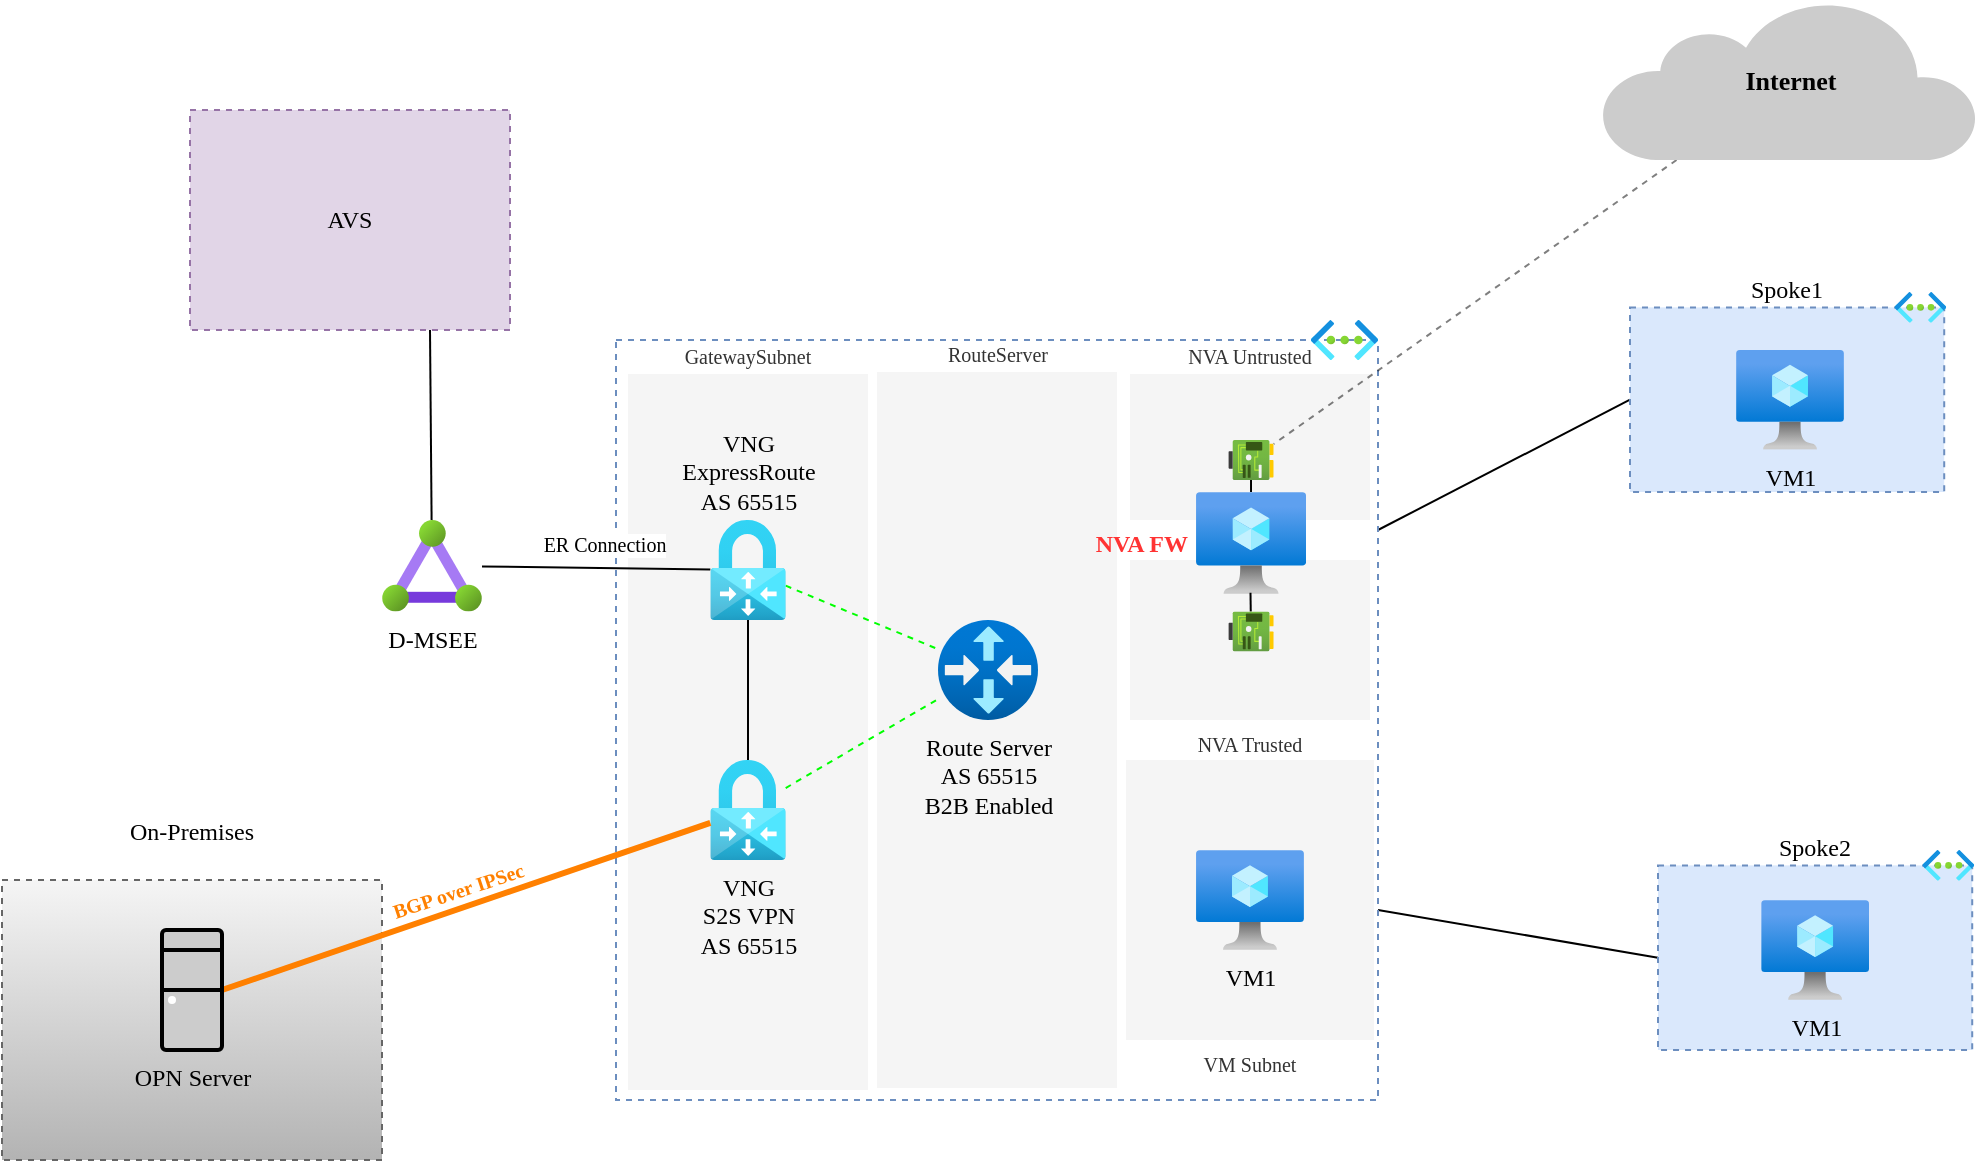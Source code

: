 <mxfile>
    <diagram id="VpP25qrUwimKjWkVQwFB" name="Page-1">
        <mxGraphModel dx="1387" dy="609" grid="1" gridSize="10" guides="1" tooltips="1" connect="1" arrows="1" fold="1" page="1" pageScale="1" pageWidth="1100" pageHeight="850" math="0" shadow="0">
            <root>
                <mxCell id="0"/>
                <mxCell id="1" parent="0"/>
                <mxCell id="73" style="edgeStyle=none;sketch=0;html=1;exitX=1;exitY=0.25;exitDx=0;exitDy=0;entryX=0;entryY=0.5;entryDx=0;entryDy=0;strokeColor=#000000;fontFamily=Verdana;fontSize=10;fontColor=default;endArrow=none;endFill=0;" edge="1" parent="1" source="14" target="33">
                    <mxGeometry relative="1" as="geometry"/>
                </mxCell>
                <mxCell id="74" style="edgeStyle=none;sketch=0;html=1;exitX=1;exitY=0.75;exitDx=0;exitDy=0;strokeColor=#000000;fontFamily=Verdana;fontSize=10;fontColor=default;endArrow=none;endFill=0;entryX=0;entryY=0.5;entryDx=0;entryDy=0;" edge="1" parent="1" source="14" target="39">
                    <mxGeometry relative="1" as="geometry">
                        <mxPoint x="860" y="540" as="targetPoint"/>
                    </mxGeometry>
                </mxCell>
                <mxCell id="14" value="" style="whiteSpace=wrap;html=1;fillColor=none;strokeColor=#6c8ebf;dashed=1;fontFamily=Verdana;" vertex="1" parent="1">
                    <mxGeometry x="357" y="220" width="381" height="380" as="geometry"/>
                </mxCell>
                <mxCell id="66" value="NVA Untrusted" style="whiteSpace=wrap;html=1;labelBackgroundColor=none;strokeColor=none;fontFamily=Verdana;fontColor=#333333;fillColor=#f5f5f5;labelPosition=center;verticalLabelPosition=top;align=center;verticalAlign=bottom;fontSize=10;" vertex="1" parent="1">
                    <mxGeometry x="613.99" y="237" width="120" height="73" as="geometry"/>
                </mxCell>
                <mxCell id="65" value="VM Subnet" style="whiteSpace=wrap;html=1;labelBackgroundColor=none;strokeColor=none;fontFamily=Verdana;fontColor=#333333;fillColor=#f5f5f5;labelPosition=center;verticalLabelPosition=bottom;align=center;verticalAlign=top;fontSize=10;" vertex="1" parent="1">
                    <mxGeometry x="612" y="430" width="123.99" height="140" as="geometry"/>
                </mxCell>
                <mxCell id="61" value="NVA Trusted" style="whiteSpace=wrap;html=1;labelBackgroundColor=none;strokeColor=none;fontFamily=Verdana;fontColor=#333333;fillColor=#f5f5f5;labelPosition=center;verticalLabelPosition=bottom;align=center;verticalAlign=top;fontSize=10;" vertex="1" parent="1">
                    <mxGeometry x="613.99" y="330" width="120" height="80" as="geometry"/>
                </mxCell>
                <mxCell id="60" value="RouteServer" style="whiteSpace=wrap;html=1;labelBackgroundColor=none;strokeColor=none;fontFamily=Verdana;fontColor=#333333;fillColor=#f5f5f5;labelPosition=center;verticalLabelPosition=top;align=center;verticalAlign=bottom;fontSize=10;" vertex="1" parent="1">
                    <mxGeometry x="487.5" y="236" width="120" height="358" as="geometry"/>
                </mxCell>
                <mxCell id="59" value="GatewaySubnet" style="whiteSpace=wrap;html=1;labelBackgroundColor=none;strokeColor=none;fontFamily=Verdana;fontColor=#333333;fillColor=#f5f5f5;labelPosition=center;verticalLabelPosition=top;align=center;verticalAlign=bottom;fontSize=10;" vertex="1" parent="1">
                    <mxGeometry x="363" y="237" width="120" height="358" as="geometry"/>
                </mxCell>
                <mxCell id="15" value="" style="aspect=fixed;html=1;points=[];align=center;image;fontSize=12;image=img/lib/azure2/networking/Virtual_Networks.svg;dashed=1;fontFamily=Verdana;" vertex="1" parent="1">
                    <mxGeometry x="704.5" y="210" width="33.5" height="20" as="geometry"/>
                </mxCell>
                <mxCell id="71" style="edgeStyle=none;sketch=0;html=1;dashed=1;strokeColor=#00FF00;fontFamily=Verdana;fontSize=10;fontColor=default;endArrow=none;endFill=0;" edge="1" parent="1" source="16" target="45">
                    <mxGeometry relative="1" as="geometry"/>
                </mxCell>
                <mxCell id="72" style="edgeStyle=none;sketch=0;html=1;strokeColor=#000000;fontFamily=Verdana;fontSize=10;fontColor=default;endArrow=none;endFill=0;" edge="1" parent="1" source="16" target="17">
                    <mxGeometry relative="1" as="geometry"/>
                </mxCell>
                <mxCell id="16" value="VNG&lt;br&gt;S2S VPN&lt;br&gt;AS 65515" style="aspect=fixed;html=1;points=[];align=center;image;fontSize=12;image=img/lib/azure2/networking/Virtual_Network_Gateways.svg;glass=0;dashed=1;dashPattern=8 8;strokeColor=#E6E6E6;fontColor=#000000;fillColor=#CCCCCC;rounded=0;sketch=1;hachureGap=4;jiggle=2;curveFitting=1;fontFamily=Verdana;labelBackgroundColor=none;" vertex="1" parent="1">
                    <mxGeometry x="404.16" y="430" width="37.68" height="50" as="geometry"/>
                </mxCell>
                <mxCell id="70" style="edgeStyle=none;sketch=0;html=1;fontFamily=Verdana;fontSize=10;fontColor=default;dashed=1;endArrow=none;endFill=0;strokeColor=#00FF00;" edge="1" parent="1" source="17" target="45">
                    <mxGeometry relative="1" as="geometry"/>
                </mxCell>
                <mxCell id="19" value="AVS" style="whiteSpace=wrap;html=1;fillColor=#e1d5e7;strokeColor=#9673a6;dashed=1;fontFamily=Verdana;" vertex="1" parent="1">
                    <mxGeometry x="144" y="105" width="160" height="110" as="geometry"/>
                </mxCell>
                <mxCell id="20" value="On-Premises&lt;br&gt;&lt;br&gt;" style="whiteSpace=wrap;html=1;fillColor=#f5f5f5;strokeColor=#666666;dashed=1;fontFamily=Verdana;gradientColor=#b3b3b3;labelPosition=center;verticalLabelPosition=top;align=center;verticalAlign=bottom;" vertex="1" parent="1">
                    <mxGeometry x="50" y="490" width="190" height="140" as="geometry"/>
                </mxCell>
                <mxCell id="37" value="" style="group" vertex="1" connectable="0" parent="1">
                    <mxGeometry x="864" y="196" width="160" height="100" as="geometry"/>
                </mxCell>
                <mxCell id="33" value="Spoke1" style="whiteSpace=wrap;html=1;fillColor=#dae8fc;strokeColor=#6c8ebf;dashed=1;labelBackgroundColor=none;fontFamily=Verdana;labelPosition=center;verticalLabelPosition=top;align=center;verticalAlign=bottom;" vertex="1" parent="37">
                    <mxGeometry y="7.692" width="157.106" height="92.308" as="geometry"/>
                </mxCell>
                <mxCell id="34" value="" style="aspect=fixed;html=1;points=[];align=center;image;fontSize=12;image=img/lib/azure2/networking/Virtual_Networks.svg;dashed=1;labelBackgroundColor=none;fontFamily=Verdana;fillColor=#7F00FF;" vertex="1" parent="37">
                    <mxGeometry x="132.3" width="25.769" height="15.385" as="geometry"/>
                </mxCell>
                <mxCell id="55" value="VM1" style="aspect=fixed;html=1;points=[];align=center;image;fontSize=12;image=img/lib/azure2/compute/Virtual_Machine.svg;labelBackgroundColor=none;fontFamily=Verdana;fillColor=#7F00FF;" vertex="1" parent="37">
                    <mxGeometry x="53.05" y="28.85" width="53.91" height="50" as="geometry"/>
                </mxCell>
                <mxCell id="38" value="" style="group" vertex="1" connectable="0" parent="1">
                    <mxGeometry x="878" y="475" width="160" height="100" as="geometry"/>
                </mxCell>
                <mxCell id="39" value="Spoke2" style="whiteSpace=wrap;html=1;fillColor=#dae8fc;strokeColor=#6c8ebf;dashed=1;labelBackgroundColor=none;fontFamily=Verdana;labelPosition=center;verticalLabelPosition=top;align=center;verticalAlign=bottom;" vertex="1" parent="38">
                    <mxGeometry y="7.692" width="157.106" height="92.308" as="geometry"/>
                </mxCell>
                <mxCell id="40" value="" style="aspect=fixed;html=1;points=[];align=center;image;fontSize=12;image=img/lib/azure2/networking/Virtual_Networks.svg;dashed=1;labelBackgroundColor=none;fontFamily=Verdana;fillColor=#7F00FF;" vertex="1" parent="38">
                    <mxGeometry x="132.3" width="25.769" height="15.385" as="geometry"/>
                </mxCell>
                <mxCell id="56" value="VM1" style="aspect=fixed;html=1;points=[];align=center;image;fontSize=12;image=img/lib/azure2/compute/Virtual_Machine.svg;labelBackgroundColor=none;fontFamily=Verdana;fillColor=#7F00FF;" vertex="1" parent="38">
                    <mxGeometry x="51.6" y="25" width="53.91" height="50" as="geometry"/>
                </mxCell>
                <mxCell id="45" value="Route Server&lt;br&gt;AS 65515&lt;br&gt;B2B Enabled" style="aspect=fixed;html=1;points=[];align=center;image;fontSize=12;image=img/lib/azure2/networking/Virtual_Router.svg;labelBackgroundColor=none;fontFamily=Verdana;fillColor=#7F00FF;" vertex="1" parent="1">
                    <mxGeometry x="518" y="360" width="50" height="50" as="geometry"/>
                </mxCell>
                <mxCell id="50" value="NVA FW&amp;nbsp;" style="aspect=fixed;html=1;points=[];align=right;image;fontSize=12;image=img/lib/azure2/compute/Virtual_Machine.svg;labelBackgroundColor=none;fontFamily=Verdana;fillColor=#7F00FF;labelPosition=left;verticalLabelPosition=middle;verticalAlign=middle;fontStyle=1;fontColor=#FF3333;" vertex="1" parent="1">
                    <mxGeometry x="647.03" y="296" width="54.98" height="51" as="geometry"/>
                </mxCell>
                <mxCell id="51" value="VM1" style="aspect=fixed;html=1;points=[];align=center;image;fontSize=12;image=img/lib/azure2/compute/Virtual_Machine.svg;labelBackgroundColor=none;fontFamily=Verdana;fillColor=#7F00FF;" vertex="1" parent="1">
                    <mxGeometry x="647.03" y="475" width="53.91" height="50" as="geometry"/>
                </mxCell>
                <mxCell id="76" value="" style="edgeStyle=none;sketch=0;html=1;exitX=1;exitY=0.5;exitDx=0;exitDy=0;exitPerimeter=0;strokeColor=#FF8000;fontFamily=Verdana;fontSize=10;fontColor=#000000;endArrow=none;endFill=0;strokeWidth=3;" edge="1" parent="1" source="54" target="16">
                    <mxGeometry x="0.066" relative="1" as="geometry">
                        <mxPoint as="offset"/>
                    </mxGeometry>
                </mxCell>
                <mxCell id="54" value="OPN Server" style="fontColor=default;verticalAlign=top;verticalLabelPosition=bottom;labelPosition=center;align=center;html=1;outlineConnect=0;fillColor=#CCCCCC;strokeColor=default;gradientColor=none;gradientDirection=north;strokeWidth=2;shape=mxgraph.networks.desktop_pc;labelBackgroundColor=none;fontFamily=Verdana;" vertex="1" parent="1">
                    <mxGeometry x="130" y="515" width="30" height="60" as="geometry"/>
                </mxCell>
                <mxCell id="82" style="edgeStyle=none;sketch=0;html=1;strokeColor=#000000;fontFamily=Verdana;fontSize=8;fontColor=#000000;endArrow=none;endFill=0;" edge="1" parent="1" source="17" target="81">
                    <mxGeometry relative="1" as="geometry"/>
                </mxCell>
                <mxCell id="86" value="ER Connection" style="edgeLabel;html=1;align=center;verticalAlign=middle;resizable=0;points=[];fontSize=10;fontFamily=Verdana;fontColor=#000000;" vertex="1" connectable="0" parent="82">
                    <mxGeometry x="-0.568" y="1" relative="1" as="geometry">
                        <mxPoint x="-29" y="-14" as="offset"/>
                    </mxGeometry>
                </mxCell>
                <mxCell id="17" value="VNG&lt;br&gt;ExpressRoute&lt;br&gt;AS 65515" style="aspect=fixed;html=1;points=[];align=center;image;fontSize=12;image=img/lib/azure2/networking/Virtual_Network_Gateways.svg;glass=0;dashed=1;dashPattern=8 8;strokeColor=#E6E6E6;fontColor=#000000;fillColor=#CCCCCC;rounded=0;sketch=1;hachureGap=4;jiggle=2;curveFitting=1;fontFamily=Verdana;labelBackgroundColor=none;labelPosition=center;verticalLabelPosition=top;verticalAlign=bottom;" vertex="1" parent="1">
                    <mxGeometry x="404.16" y="310" width="37.68" height="50" as="geometry"/>
                </mxCell>
                <mxCell id="78" value="&lt;span style=&quot;font-family: Verdana; font-size: 10px; font-style: normal; font-variant-ligatures: normal; font-variant-caps: normal; letter-spacing: normal; orphans: 2; text-align: center; text-indent: 0px; text-transform: none; widows: 2; word-spacing: 0px; -webkit-text-stroke-width: 0px; background-color: rgb(255, 255, 255); text-decoration-thickness: initial; text-decoration-style: initial; text-decoration-color: initial; float: none; display: inline !important;&quot;&gt;BGP over IPSec&lt;/span&gt;" style="text;whiteSpace=wrap;html=1;fontSize=10;fontFamily=Verdana;fontColor=#FF8000;rotation=-18.3;fontStyle=1" vertex="1" parent="1">
                    <mxGeometry x="240" y="480" width="90" height="15" as="geometry"/>
                </mxCell>
                <mxCell id="83" style="edgeStyle=none;sketch=0;html=1;entryX=0.75;entryY=1;entryDx=0;entryDy=0;strokeColor=#000000;fontFamily=Verdana;fontSize=8;fontColor=#000000;endArrow=none;endFill=0;" edge="1" parent="1" source="81" target="19">
                    <mxGeometry relative="1" as="geometry"/>
                </mxCell>
                <mxCell id="81" value="D-MSEE" style="aspect=fixed;html=1;points=[];align=center;image;fontSize=12;image=img/lib/azure2/networking/ExpressRoute_Circuits.svg;labelBackgroundColor=none;strokeColor=default;fontFamily=Verdana;fontColor=#000000;fillColor=none;" vertex="1" parent="1">
                    <mxGeometry x="240" y="310" width="50" height="45.72" as="geometry"/>
                </mxCell>
                <mxCell id="91" style="edgeStyle=none;sketch=0;html=1;strokeColor=#000000;strokeWidth=1;fontFamily=Verdana;fontSize=10;fontColor=#000000;endArrow=none;endFill=0;" edge="1" parent="1" source="88" target="50">
                    <mxGeometry relative="1" as="geometry"/>
                </mxCell>
                <mxCell id="88" value="" style="aspect=fixed;html=1;points=[];align=center;image;fontSize=12;image=img/lib/azure2/networking/Network_Interfaces.svg;labelBackgroundColor=none;strokeColor=default;fontFamily=Verdana;fontColor=#000000;fillColor=none;" vertex="1" parent="1">
                    <mxGeometry x="663.18" y="270" width="22.67" height="20" as="geometry"/>
                </mxCell>
                <mxCell id="92" style="edgeStyle=none;sketch=0;html=1;entryX=0.495;entryY=0.988;entryDx=0;entryDy=0;entryPerimeter=0;strokeColor=#000000;strokeWidth=1;fontFamily=Verdana;fontSize=10;fontColor=#000000;endArrow=none;endFill=0;" edge="1" parent="1" source="89" target="50">
                    <mxGeometry relative="1" as="geometry"/>
                </mxCell>
                <mxCell id="89" value="" style="aspect=fixed;html=1;points=[];align=center;image;fontSize=12;image=img/lib/azure2/networking/Network_Interfaces.svg;labelBackgroundColor=none;strokeColor=default;fontFamily=Verdana;fontColor=#000000;fillColor=none;" vertex="1" parent="1">
                    <mxGeometry x="663.19" y="355.72" width="22.67" height="20" as="geometry"/>
                </mxCell>
                <mxCell id="97" style="edgeStyle=none;sketch=0;html=1;strokeColor=#000000;strokeWidth=1;fontFamily=Verdana;fontSize=13;fontColor=#000000;endArrow=none;endFill=0;dashed=1;opacity=50;" edge="1" parent="1" source="96" target="88">
                    <mxGeometry relative="1" as="geometry"/>
                </mxCell>
                <mxCell id="96" value="Internet" style="html=1;outlineConnect=0;fillColor=#CCCCCC;strokeColor=none;gradientColor=none;gradientDirection=north;strokeWidth=1;shape=mxgraph.networks.cloud;fontColor=#000000;labelBackgroundColor=none;fontFamily=Verdana;fontSize=13;fontStyle=1" vertex="1" parent="1">
                    <mxGeometry x="850" y="50" width="188" height="80" as="geometry"/>
                </mxCell>
            </root>
        </mxGraphModel>
    </diagram>
</mxfile>